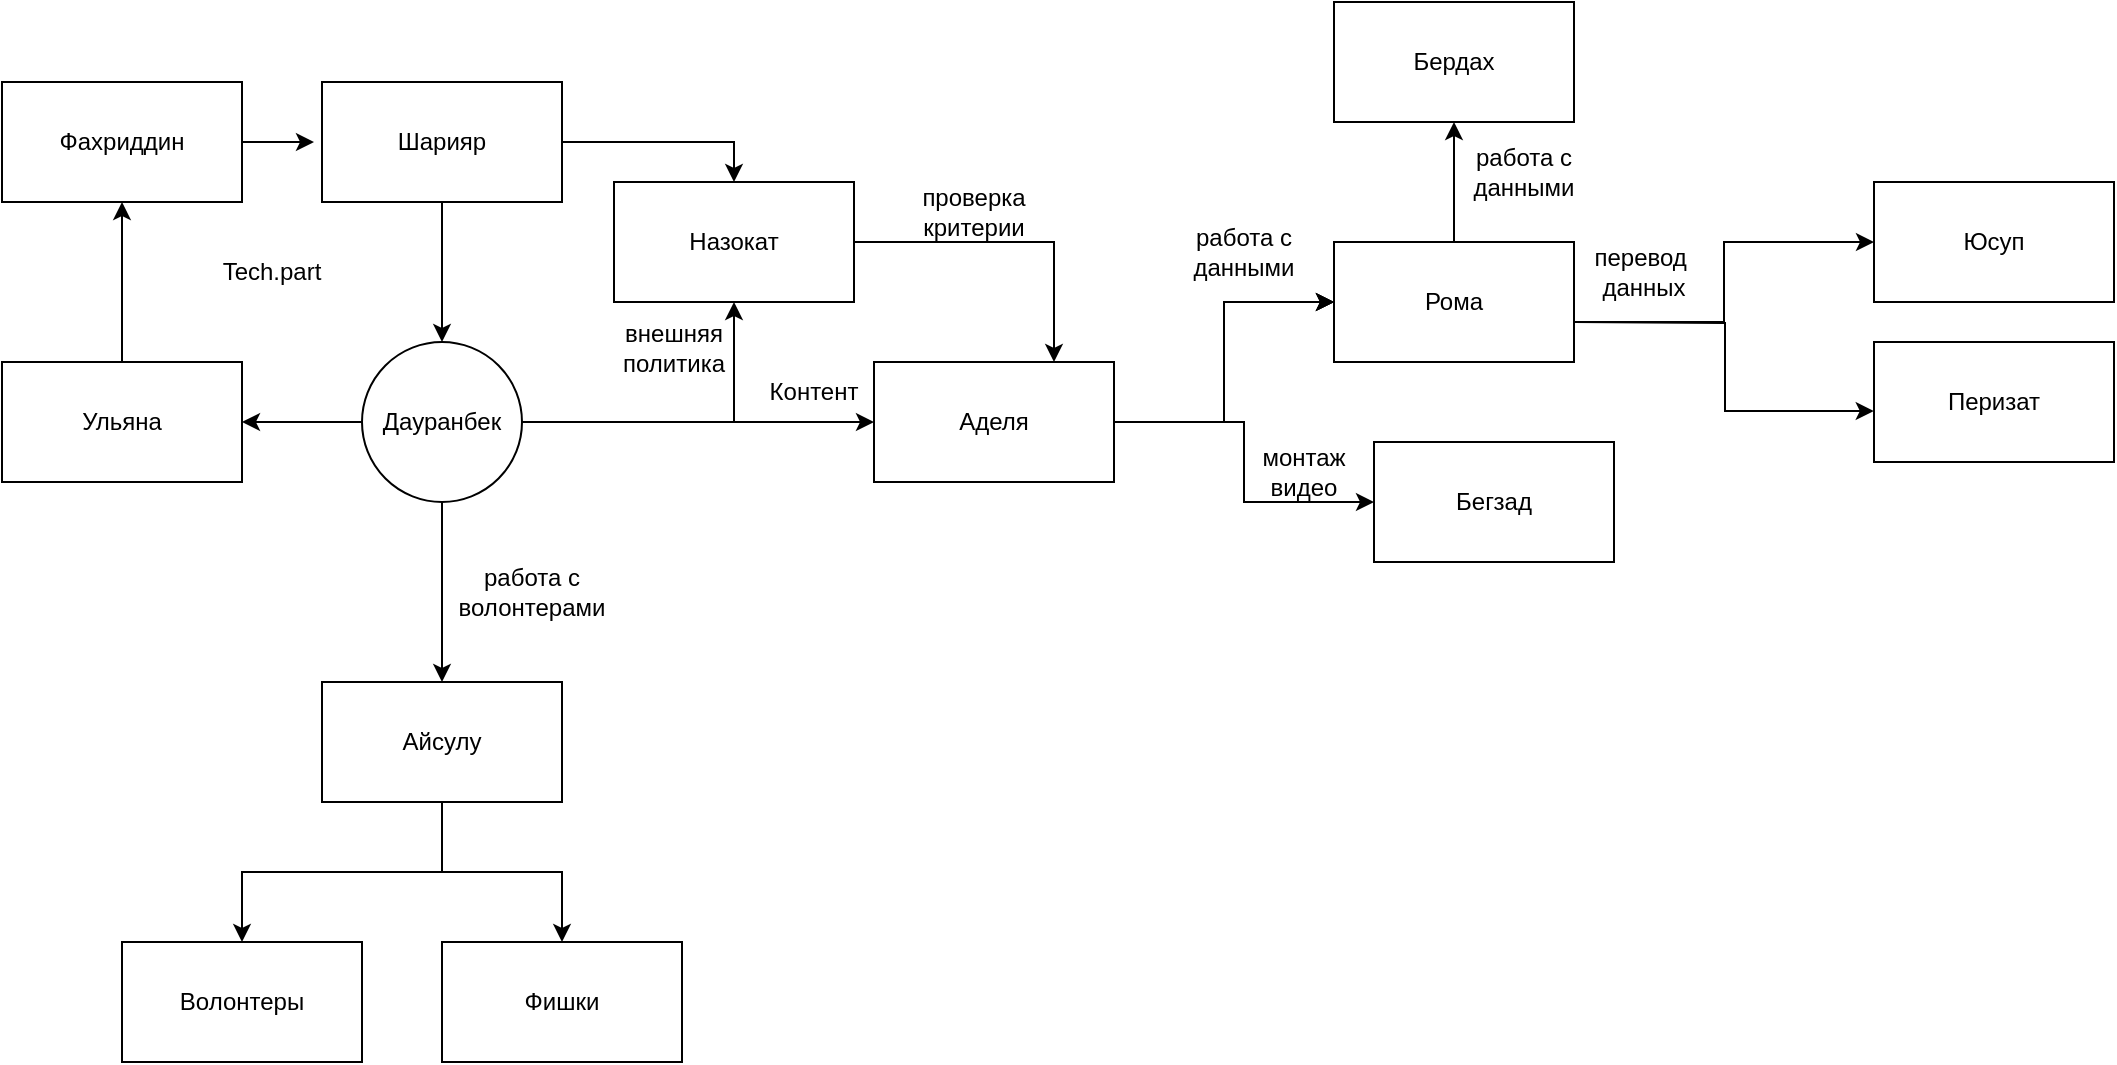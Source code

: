 <mxfile version="22.1.11" type="github">
  <diagram name="Страница — 1" id="mxSVoCDGnoLH2gkQ3ZKH">
    <mxGraphModel dx="1103" dy="531" grid="1" gridSize="10" guides="1" tooltips="1" connect="1" arrows="1" fold="1" page="1" pageScale="1" pageWidth="827" pageHeight="1169" math="0" shadow="0">
      <root>
        <mxCell id="0" />
        <mxCell id="1" parent="0" />
        <mxCell id="Oe2Uja3Om_3eXXZvHvT2-3" value="" style="edgeStyle=orthogonalEdgeStyle;rounded=0;orthogonalLoop=1;jettySize=auto;html=1;" edge="1" parent="1" source="Oe2Uja3Om_3eXXZvHvT2-1" target="Oe2Uja3Om_3eXXZvHvT2-2">
          <mxGeometry relative="1" as="geometry" />
        </mxCell>
        <mxCell id="Oe2Uja3Om_3eXXZvHvT2-8" style="edgeStyle=orthogonalEdgeStyle;rounded=0;orthogonalLoop=1;jettySize=auto;html=1;entryX=0.5;entryY=0;entryDx=0;entryDy=0;" edge="1" parent="1" source="Oe2Uja3Om_3eXXZvHvT2-1" target="Oe2Uja3Om_3eXXZvHvT2-6">
          <mxGeometry relative="1" as="geometry" />
        </mxCell>
        <mxCell id="Oe2Uja3Om_3eXXZvHvT2-1" value="Шарияр" style="rounded=0;whiteSpace=wrap;html=1;" vertex="1" parent="1">
          <mxGeometry x="294" y="70" width="120" height="60" as="geometry" />
        </mxCell>
        <mxCell id="Oe2Uja3Om_3eXXZvHvT2-5" value="" style="edgeStyle=orthogonalEdgeStyle;rounded=0;orthogonalLoop=1;jettySize=auto;html=1;" edge="1" parent="1" source="Oe2Uja3Om_3eXXZvHvT2-2" target="Oe2Uja3Om_3eXXZvHvT2-4">
          <mxGeometry relative="1" as="geometry" />
        </mxCell>
        <mxCell id="Oe2Uja3Om_3eXXZvHvT2-7" value="" style="edgeStyle=orthogonalEdgeStyle;rounded=0;orthogonalLoop=1;jettySize=auto;html=1;" edge="1" parent="1" source="Oe2Uja3Om_3eXXZvHvT2-2" target="Oe2Uja3Om_3eXXZvHvT2-6">
          <mxGeometry relative="1" as="geometry" />
        </mxCell>
        <mxCell id="Oe2Uja3Om_3eXXZvHvT2-23" value="" style="edgeStyle=orthogonalEdgeStyle;rounded=0;orthogonalLoop=1;jettySize=auto;html=1;" edge="1" parent="1" source="Oe2Uja3Om_3eXXZvHvT2-2" target="Oe2Uja3Om_3eXXZvHvT2-22">
          <mxGeometry relative="1" as="geometry" />
        </mxCell>
        <mxCell id="Oe2Uja3Om_3eXXZvHvT2-30" value="" style="edgeStyle=orthogonalEdgeStyle;rounded=0;orthogonalLoop=1;jettySize=auto;html=1;" edge="1" parent="1" source="Oe2Uja3Om_3eXXZvHvT2-2" target="Oe2Uja3Om_3eXXZvHvT2-29">
          <mxGeometry relative="1" as="geometry" />
        </mxCell>
        <mxCell id="Oe2Uja3Om_3eXXZvHvT2-2" value="Дауранбек" style="ellipse;whiteSpace=wrap;html=1;rounded=0;" vertex="1" parent="1">
          <mxGeometry x="314" y="200" width="80" height="80" as="geometry" />
        </mxCell>
        <mxCell id="Oe2Uja3Om_3eXXZvHvT2-11" value="" style="edgeStyle=orthogonalEdgeStyle;rounded=0;orthogonalLoop=1;jettySize=auto;html=1;" edge="1" parent="1" source="Oe2Uja3Om_3eXXZvHvT2-4" target="Oe2Uja3Om_3eXXZvHvT2-10">
          <mxGeometry relative="1" as="geometry" />
        </mxCell>
        <mxCell id="Oe2Uja3Om_3eXXZvHvT2-12" value="" style="edgeStyle=orthogonalEdgeStyle;rounded=0;orthogonalLoop=1;jettySize=auto;html=1;" edge="1" parent="1" source="Oe2Uja3Om_3eXXZvHvT2-4" target="Oe2Uja3Om_3eXXZvHvT2-10">
          <mxGeometry relative="1" as="geometry" />
        </mxCell>
        <mxCell id="Oe2Uja3Om_3eXXZvHvT2-13" value="" style="edgeStyle=orthogonalEdgeStyle;rounded=0;orthogonalLoop=1;jettySize=auto;html=1;" edge="1" parent="1" source="Oe2Uja3Om_3eXXZvHvT2-4" target="Oe2Uja3Om_3eXXZvHvT2-10">
          <mxGeometry relative="1" as="geometry" />
        </mxCell>
        <mxCell id="Oe2Uja3Om_3eXXZvHvT2-15" style="edgeStyle=orthogonalEdgeStyle;rounded=0;orthogonalLoop=1;jettySize=auto;html=1;entryX=0;entryY=0.5;entryDx=0;entryDy=0;" edge="1" parent="1" source="Oe2Uja3Om_3eXXZvHvT2-4" target="Oe2Uja3Om_3eXXZvHvT2-14">
          <mxGeometry relative="1" as="geometry" />
        </mxCell>
        <mxCell id="Oe2Uja3Om_3eXXZvHvT2-4" value="Аделя" style="whiteSpace=wrap;html=1;rounded=0;" vertex="1" parent="1">
          <mxGeometry x="570" y="210" width="120" height="60" as="geometry" />
        </mxCell>
        <mxCell id="Oe2Uja3Om_3eXXZvHvT2-9" style="edgeStyle=orthogonalEdgeStyle;rounded=0;orthogonalLoop=1;jettySize=auto;html=1;entryX=0.75;entryY=0;entryDx=0;entryDy=0;" edge="1" parent="1" source="Oe2Uja3Om_3eXXZvHvT2-6" target="Oe2Uja3Om_3eXXZvHvT2-4">
          <mxGeometry relative="1" as="geometry" />
        </mxCell>
        <mxCell id="Oe2Uja3Om_3eXXZvHvT2-6" value="Назокат" style="whiteSpace=wrap;html=1;rounded=0;" vertex="1" parent="1">
          <mxGeometry x="440" y="120" width="120" height="60" as="geometry" />
        </mxCell>
        <mxCell id="Oe2Uja3Om_3eXXZvHvT2-17" value="" style="edgeStyle=orthogonalEdgeStyle;rounded=0;orthogonalLoop=1;jettySize=auto;html=1;" edge="1" parent="1" source="Oe2Uja3Om_3eXXZvHvT2-10" target="Oe2Uja3Om_3eXXZvHvT2-16">
          <mxGeometry relative="1" as="geometry">
            <Array as="points">
              <mxPoint x="995" y="190" />
              <mxPoint x="995" y="150" />
            </Array>
          </mxGeometry>
        </mxCell>
        <mxCell id="Oe2Uja3Om_3eXXZvHvT2-19" style="edgeStyle=orthogonalEdgeStyle;rounded=0;orthogonalLoop=1;jettySize=auto;html=1;entryX=-0.001;entryY=0.575;entryDx=0;entryDy=0;entryPerimeter=0;" edge="1" parent="1" target="Oe2Uja3Om_3eXXZvHvT2-18">
          <mxGeometry relative="1" as="geometry">
            <mxPoint x="920" y="190" as="sourcePoint" />
            <mxPoint x="1070" y="250" as="targetPoint" />
          </mxGeometry>
        </mxCell>
        <mxCell id="Oe2Uja3Om_3eXXZvHvT2-21" value="" style="edgeStyle=orthogonalEdgeStyle;rounded=0;orthogonalLoop=1;jettySize=auto;html=1;" edge="1" parent="1" source="Oe2Uja3Om_3eXXZvHvT2-10" target="Oe2Uja3Om_3eXXZvHvT2-20">
          <mxGeometry relative="1" as="geometry" />
        </mxCell>
        <mxCell id="Oe2Uja3Om_3eXXZvHvT2-10" value="Рома" style="whiteSpace=wrap;html=1;rounded=0;" vertex="1" parent="1">
          <mxGeometry x="800" y="150" width="120" height="60" as="geometry" />
        </mxCell>
        <mxCell id="Oe2Uja3Om_3eXXZvHvT2-14" value="Бегзад" style="whiteSpace=wrap;html=1;rounded=0;" vertex="1" parent="1">
          <mxGeometry x="820" y="250" width="120" height="60" as="geometry" />
        </mxCell>
        <mxCell id="Oe2Uja3Om_3eXXZvHvT2-16" value="Юсуп" style="whiteSpace=wrap;html=1;rounded=0;" vertex="1" parent="1">
          <mxGeometry x="1070" y="120" width="120" height="60" as="geometry" />
        </mxCell>
        <mxCell id="Oe2Uja3Om_3eXXZvHvT2-18" value="Перизат" style="whiteSpace=wrap;html=1;rounded=0;" vertex="1" parent="1">
          <mxGeometry x="1070" y="200" width="120" height="60" as="geometry" />
        </mxCell>
        <mxCell id="Oe2Uja3Om_3eXXZvHvT2-20" value="Бердах" style="whiteSpace=wrap;html=1;rounded=0;" vertex="1" parent="1">
          <mxGeometry x="800" y="30" width="120" height="60" as="geometry" />
        </mxCell>
        <mxCell id="Oe2Uja3Om_3eXXZvHvT2-27" value="" style="edgeStyle=orthogonalEdgeStyle;rounded=0;orthogonalLoop=1;jettySize=auto;html=1;" edge="1" parent="1" source="Oe2Uja3Om_3eXXZvHvT2-22" target="Oe2Uja3Om_3eXXZvHvT2-26">
          <mxGeometry relative="1" as="geometry" />
        </mxCell>
        <mxCell id="Oe2Uja3Om_3eXXZvHvT2-22" value="Ульяна" style="whiteSpace=wrap;html=1;rounded=0;" vertex="1" parent="1">
          <mxGeometry x="134" y="210" width="120" height="60" as="geometry" />
        </mxCell>
        <mxCell id="Oe2Uja3Om_3eXXZvHvT2-28" style="edgeStyle=orthogonalEdgeStyle;rounded=0;orthogonalLoop=1;jettySize=auto;html=1;" edge="1" parent="1" source="Oe2Uja3Om_3eXXZvHvT2-26">
          <mxGeometry relative="1" as="geometry">
            <mxPoint x="290.0" y="100" as="targetPoint" />
          </mxGeometry>
        </mxCell>
        <mxCell id="Oe2Uja3Om_3eXXZvHvT2-26" value="Фахриддин" style="whiteSpace=wrap;html=1;rounded=0;" vertex="1" parent="1">
          <mxGeometry x="134" y="70" width="120" height="60" as="geometry" />
        </mxCell>
        <mxCell id="Oe2Uja3Om_3eXXZvHvT2-32" value="" style="edgeStyle=orthogonalEdgeStyle;rounded=0;orthogonalLoop=1;jettySize=auto;html=1;" edge="1" parent="1" source="Oe2Uja3Om_3eXXZvHvT2-29" target="Oe2Uja3Om_3eXXZvHvT2-31">
          <mxGeometry relative="1" as="geometry" />
        </mxCell>
        <mxCell id="Oe2Uja3Om_3eXXZvHvT2-34" style="edgeStyle=orthogonalEdgeStyle;rounded=0;orthogonalLoop=1;jettySize=auto;html=1;" edge="1" parent="1" source="Oe2Uja3Om_3eXXZvHvT2-29" target="Oe2Uja3Om_3eXXZvHvT2-33">
          <mxGeometry relative="1" as="geometry" />
        </mxCell>
        <mxCell id="Oe2Uja3Om_3eXXZvHvT2-29" value="Айсулу" style="whiteSpace=wrap;html=1;rounded=0;" vertex="1" parent="1">
          <mxGeometry x="294" y="370" width="120" height="60" as="geometry" />
        </mxCell>
        <mxCell id="Oe2Uja3Om_3eXXZvHvT2-31" value="Волонтеры" style="whiteSpace=wrap;html=1;rounded=0;" vertex="1" parent="1">
          <mxGeometry x="194" y="500" width="120" height="60" as="geometry" />
        </mxCell>
        <mxCell id="Oe2Uja3Om_3eXXZvHvT2-33" value="Фишки" style="whiteSpace=wrap;html=1;rounded=0;" vertex="1" parent="1">
          <mxGeometry x="354" y="500" width="120" height="60" as="geometry" />
        </mxCell>
        <mxCell id="Oe2Uja3Om_3eXXZvHvT2-35" value="внешняя политика" style="text;html=1;strokeColor=none;fillColor=none;align=center;verticalAlign=middle;whiteSpace=wrap;rounded=0;" vertex="1" parent="1">
          <mxGeometry x="450" y="195" width="40" height="15" as="geometry" />
        </mxCell>
        <mxCell id="Oe2Uja3Om_3eXXZvHvT2-36" value="Контент" style="text;html=1;strokeColor=none;fillColor=none;align=center;verticalAlign=middle;whiteSpace=wrap;rounded=0;" vertex="1" parent="1">
          <mxGeometry x="520" y="220" width="40" height="10" as="geometry" />
        </mxCell>
        <mxCell id="Oe2Uja3Om_3eXXZvHvT2-37" value="проверка критерии" style="text;html=1;strokeColor=none;fillColor=none;align=center;verticalAlign=middle;whiteSpace=wrap;rounded=0;" vertex="1" parent="1">
          <mxGeometry x="600" y="130" width="40" height="10" as="geometry" />
        </mxCell>
        <mxCell id="Oe2Uja3Om_3eXXZvHvT2-38" value="работа с данными" style="text;html=1;strokeColor=none;fillColor=none;align=center;verticalAlign=middle;whiteSpace=wrap;rounded=0;" vertex="1" parent="1">
          <mxGeometry x="740" y="150" width="30" height="10" as="geometry" />
        </mxCell>
        <mxCell id="Oe2Uja3Om_3eXXZvHvT2-39" value="работа с данными" style="text;html=1;strokeColor=none;fillColor=none;align=center;verticalAlign=middle;whiteSpace=wrap;rounded=0;" vertex="1" parent="1">
          <mxGeometry x="880" y="110" width="30" height="10" as="geometry" />
        </mxCell>
        <mxCell id="Oe2Uja3Om_3eXXZvHvT2-40" value="&lt;font style=&quot;font-size: 12px;&quot;&gt;перевод&amp;nbsp; данных&lt;/font&gt;" style="text;html=1;strokeColor=none;fillColor=none;align=center;verticalAlign=middle;whiteSpace=wrap;rounded=0;" vertex="1" parent="1">
          <mxGeometry x="940" y="160" width="30" height="10" as="geometry" />
        </mxCell>
        <mxCell id="Oe2Uja3Om_3eXXZvHvT2-41" value="монтаж видео" style="text;html=1;strokeColor=none;fillColor=none;align=center;verticalAlign=middle;whiteSpace=wrap;rounded=0;" vertex="1" parent="1">
          <mxGeometry x="770" y="260" width="30" height="10" as="geometry" />
        </mxCell>
        <mxCell id="Oe2Uja3Om_3eXXZvHvT2-42" value="работа с волонтерами" style="text;html=1;strokeColor=none;fillColor=none;align=center;verticalAlign=middle;whiteSpace=wrap;rounded=0;" vertex="1" parent="1">
          <mxGeometry x="384" y="320" width="30" height="10" as="geometry" />
        </mxCell>
        <mxCell id="Oe2Uja3Om_3eXXZvHvT2-43" value="Tech.part" style="text;html=1;strokeColor=none;fillColor=none;align=center;verticalAlign=middle;whiteSpace=wrap;rounded=0;" vertex="1" parent="1">
          <mxGeometry x="254" y="160" width="30" height="10" as="geometry" />
        </mxCell>
      </root>
    </mxGraphModel>
  </diagram>
</mxfile>
